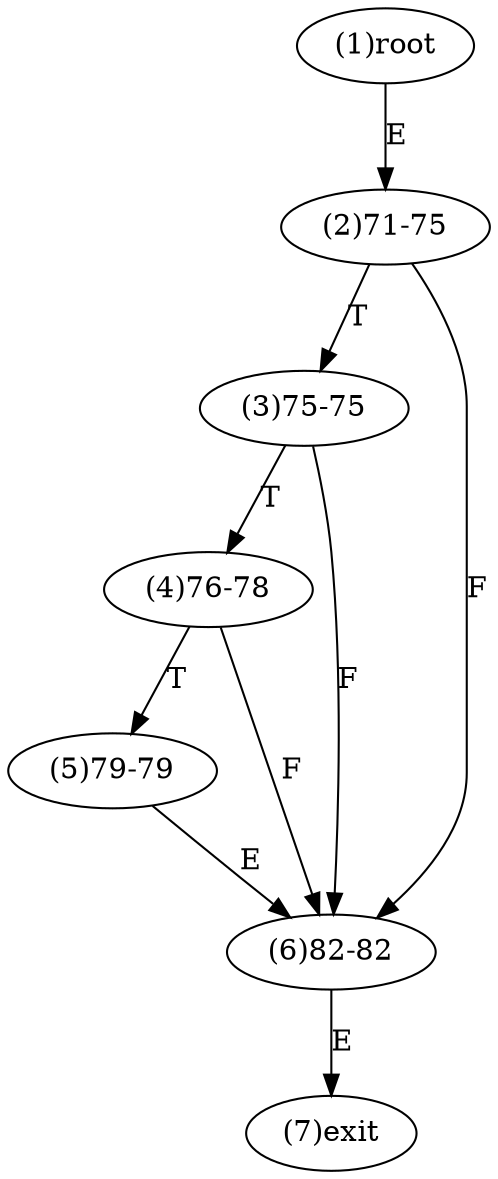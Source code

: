 digraph "" { 
1[ label="(1)root"];
2[ label="(2)71-75"];
3[ label="(3)75-75"];
4[ label="(4)76-78"];
5[ label="(5)79-79"];
6[ label="(6)82-82"];
7[ label="(7)exit"];
1->2[ label="E"];
2->6[ label="F"];
2->3[ label="T"];
3->6[ label="F"];
3->4[ label="T"];
4->6[ label="F"];
4->5[ label="T"];
5->6[ label="E"];
6->7[ label="E"];
}